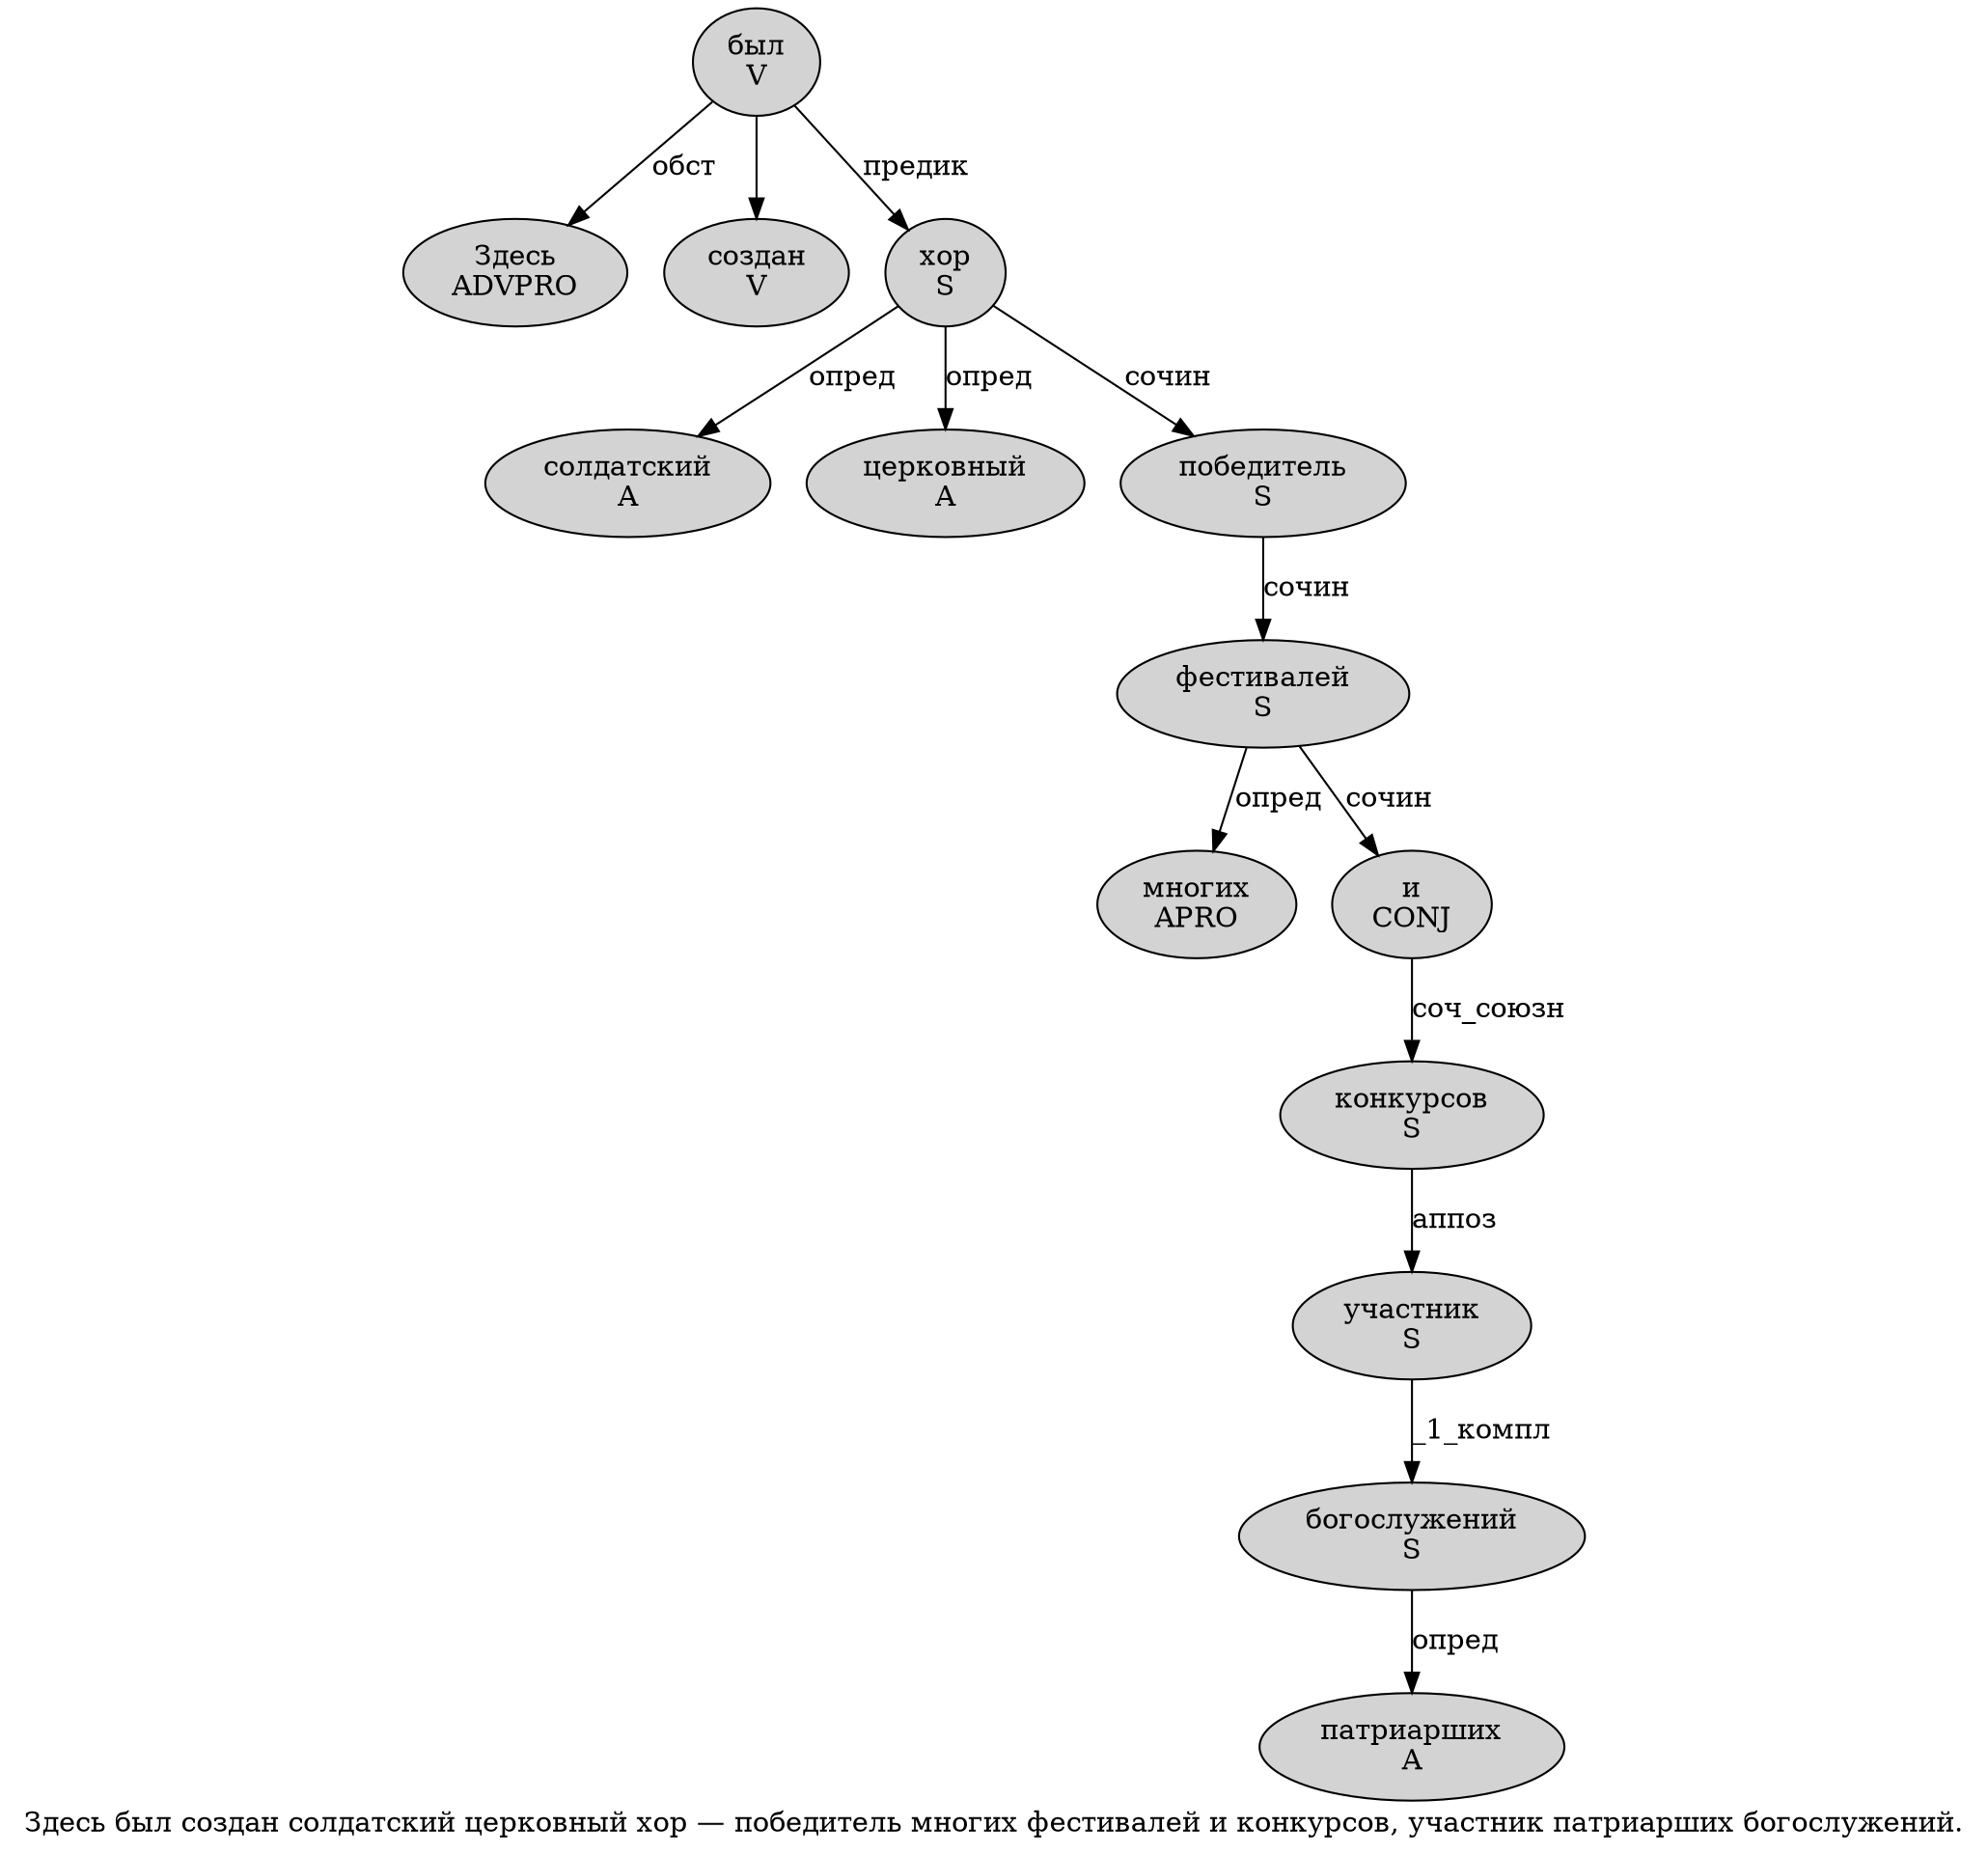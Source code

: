digraph SENTENCE_796 {
	graph [label="Здесь был создан солдатский церковный хор — победитель многих фестивалей и конкурсов, участник патриарших богослужений."]
	node [style=filled]
		0 [label="Здесь
ADVPRO" color="" fillcolor=lightgray penwidth=1 shape=ellipse]
		1 [label="был
V" color="" fillcolor=lightgray penwidth=1 shape=ellipse]
		2 [label="создан
V" color="" fillcolor=lightgray penwidth=1 shape=ellipse]
		3 [label="солдатский
A" color="" fillcolor=lightgray penwidth=1 shape=ellipse]
		4 [label="церковный
A" color="" fillcolor=lightgray penwidth=1 shape=ellipse]
		5 [label="хор
S" color="" fillcolor=lightgray penwidth=1 shape=ellipse]
		7 [label="победитель
S" color="" fillcolor=lightgray penwidth=1 shape=ellipse]
		8 [label="многих
APRO" color="" fillcolor=lightgray penwidth=1 shape=ellipse]
		9 [label="фестивалей
S" color="" fillcolor=lightgray penwidth=1 shape=ellipse]
		10 [label="и
CONJ" color="" fillcolor=lightgray penwidth=1 shape=ellipse]
		11 [label="конкурсов
S" color="" fillcolor=lightgray penwidth=1 shape=ellipse]
		13 [label="участник
S" color="" fillcolor=lightgray penwidth=1 shape=ellipse]
		14 [label="патриарших
A" color="" fillcolor=lightgray penwidth=1 shape=ellipse]
		15 [label="богослужений
S" color="" fillcolor=lightgray penwidth=1 shape=ellipse]
			9 -> 8 [label="опред"]
			9 -> 10 [label="сочин"]
			7 -> 9 [label="сочин"]
			5 -> 3 [label="опред"]
			5 -> 4 [label="опред"]
			5 -> 7 [label="сочин"]
			10 -> 11 [label="соч_союзн"]
			1 -> 0 [label="обст"]
			1 -> 2
			1 -> 5 [label="предик"]
			13 -> 15 [label="_1_компл"]
			15 -> 14 [label="опред"]
			11 -> 13 [label="аппоз"]
}